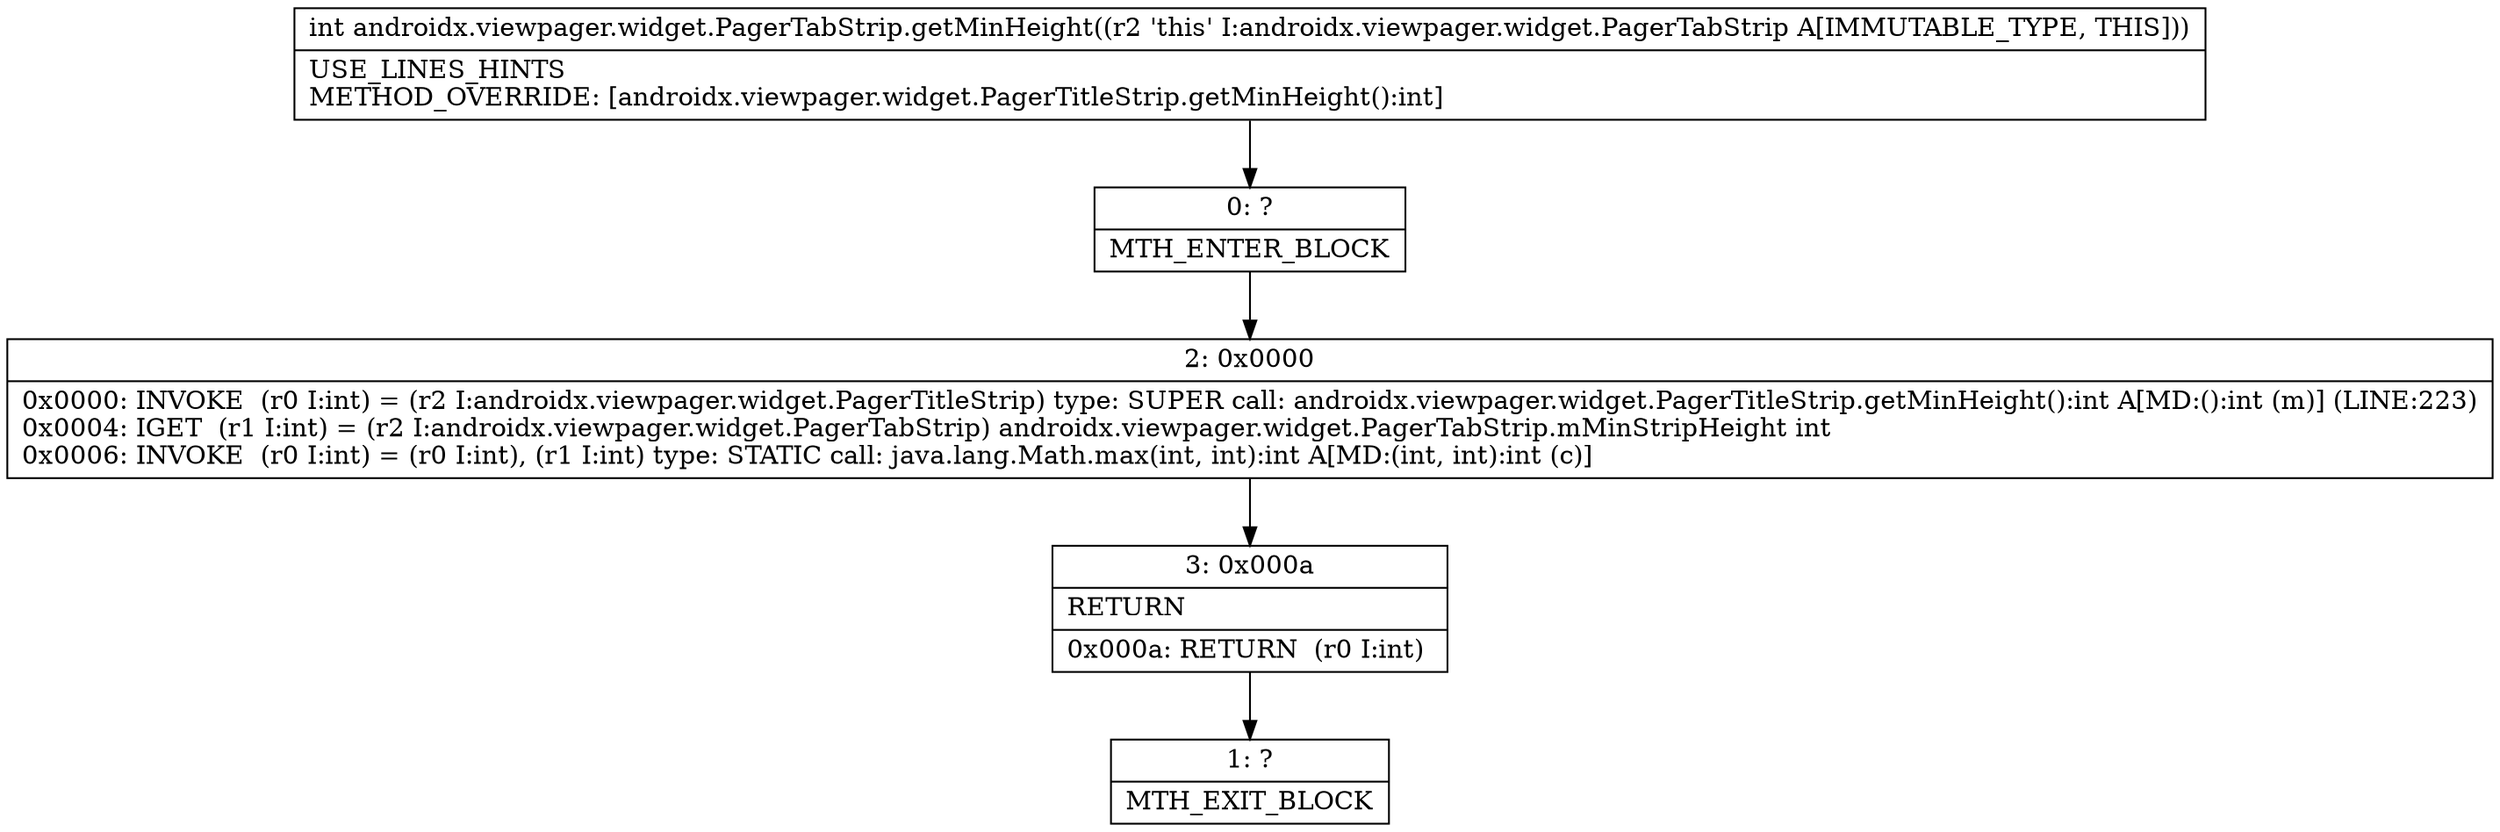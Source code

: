digraph "CFG forandroidx.viewpager.widget.PagerTabStrip.getMinHeight()I" {
Node_0 [shape=record,label="{0\:\ ?|MTH_ENTER_BLOCK\l}"];
Node_2 [shape=record,label="{2\:\ 0x0000|0x0000: INVOKE  (r0 I:int) = (r2 I:androidx.viewpager.widget.PagerTitleStrip) type: SUPER call: androidx.viewpager.widget.PagerTitleStrip.getMinHeight():int A[MD:():int (m)] (LINE:223)\l0x0004: IGET  (r1 I:int) = (r2 I:androidx.viewpager.widget.PagerTabStrip) androidx.viewpager.widget.PagerTabStrip.mMinStripHeight int \l0x0006: INVOKE  (r0 I:int) = (r0 I:int), (r1 I:int) type: STATIC call: java.lang.Math.max(int, int):int A[MD:(int, int):int (c)]\l}"];
Node_3 [shape=record,label="{3\:\ 0x000a|RETURN\l|0x000a: RETURN  (r0 I:int) \l}"];
Node_1 [shape=record,label="{1\:\ ?|MTH_EXIT_BLOCK\l}"];
MethodNode[shape=record,label="{int androidx.viewpager.widget.PagerTabStrip.getMinHeight((r2 'this' I:androidx.viewpager.widget.PagerTabStrip A[IMMUTABLE_TYPE, THIS]))  | USE_LINES_HINTS\lMETHOD_OVERRIDE: [androidx.viewpager.widget.PagerTitleStrip.getMinHeight():int]\l}"];
MethodNode -> Node_0;Node_0 -> Node_2;
Node_2 -> Node_3;
Node_3 -> Node_1;
}

